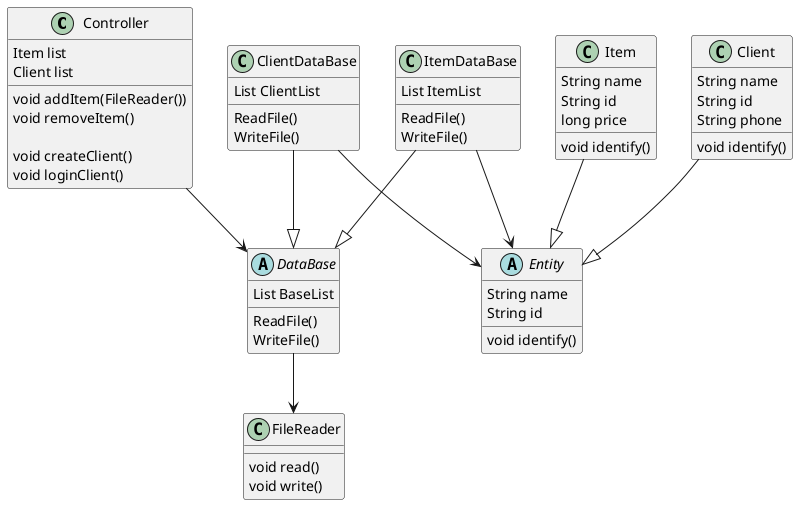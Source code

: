 @startuml
Controller --> DataBase


Client --|> Entity
Item --|> Entity

ItemDataBase --|> DataBase
ClientDataBase --|> DataBase

ItemDataBase --> Entity
ClientDataBase --> Entity

DataBase --> FileReader


Abstract DataBase{
    List BaseList

    ReadFile()
    WriteFile()

}

Abstract Entity{
    String name
    String id

    void identify()
}

Class ItemDataBase{
    List ItemList

    ReadFile()
    WriteFile()
}

Class ClientDataBase{
    List ClientList

    ReadFile()
    WriteFile()
}


Class FileReader{
    void read()
    void write()
}

Class Client{
    String name
    String id
    String phone

    void identify()
}

Class Item{
    String name
    String id
    long price

    void identify()
}

Class Controller{
    Item list
    Client list

    void addItem(FileReader())
    void removeItem()

    void createClient()
    void loginClient()
}



@enduml